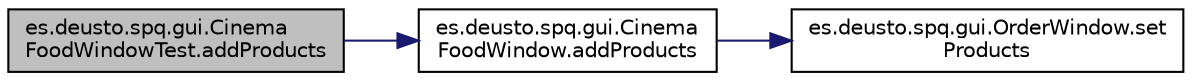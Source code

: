 digraph "es.deusto.spq.gui.CinemaFoodWindowTest.addProducts"
{
 // LATEX_PDF_SIZE
  edge [fontname="Helvetica",fontsize="10",labelfontname="Helvetica",labelfontsize="10"];
  node [fontname="Helvetica",fontsize="10",shape=record];
  rankdir="LR";
  Node1 [label="es.deusto.spq.gui.Cinema\lFoodWindowTest.addProducts",height=0.2,width=0.4,color="black", fillcolor="grey75", style="filled", fontcolor="black",tooltip=" "];
  Node1 -> Node2 [color="midnightblue",fontsize="10",style="solid",fontname="Helvetica"];
  Node2 [label="es.deusto.spq.gui.Cinema\lFoodWindow.addProducts",height=0.2,width=0.4,color="black", fillcolor="white", style="filled",URL="$classes_1_1deusto_1_1spq_1_1gui_1_1_cinema_food_window.html#a64bf529153347d7dff8a6e4eed90bf0b",tooltip=" "];
  Node2 -> Node3 [color="midnightblue",fontsize="10",style="solid",fontname="Helvetica"];
  Node3 [label="es.deusto.spq.gui.OrderWindow.set\lProducts",height=0.2,width=0.4,color="black", fillcolor="white", style="filled",URL="$classes_1_1deusto_1_1spq_1_1gui_1_1_order_window.html#a24551aa54f5dcd3cf33a746231dd535c",tooltip=" "];
}

